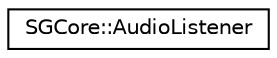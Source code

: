 digraph "Graphical Class Hierarchy"
{
 // LATEX_PDF_SIZE
  edge [fontname="Helvetica",fontsize="10",labelfontname="Helvetica",labelfontsize="10"];
  node [fontname="Helvetica",fontsize="10",shape=record];
  rankdir="LR";
  Node0 [label="SGCore::AudioListener",height=0.2,width=0.4,color="black", fillcolor="white", style="filled",URL="$structSGCore_1_1AudioListener.html",tooltip=" "];
}
